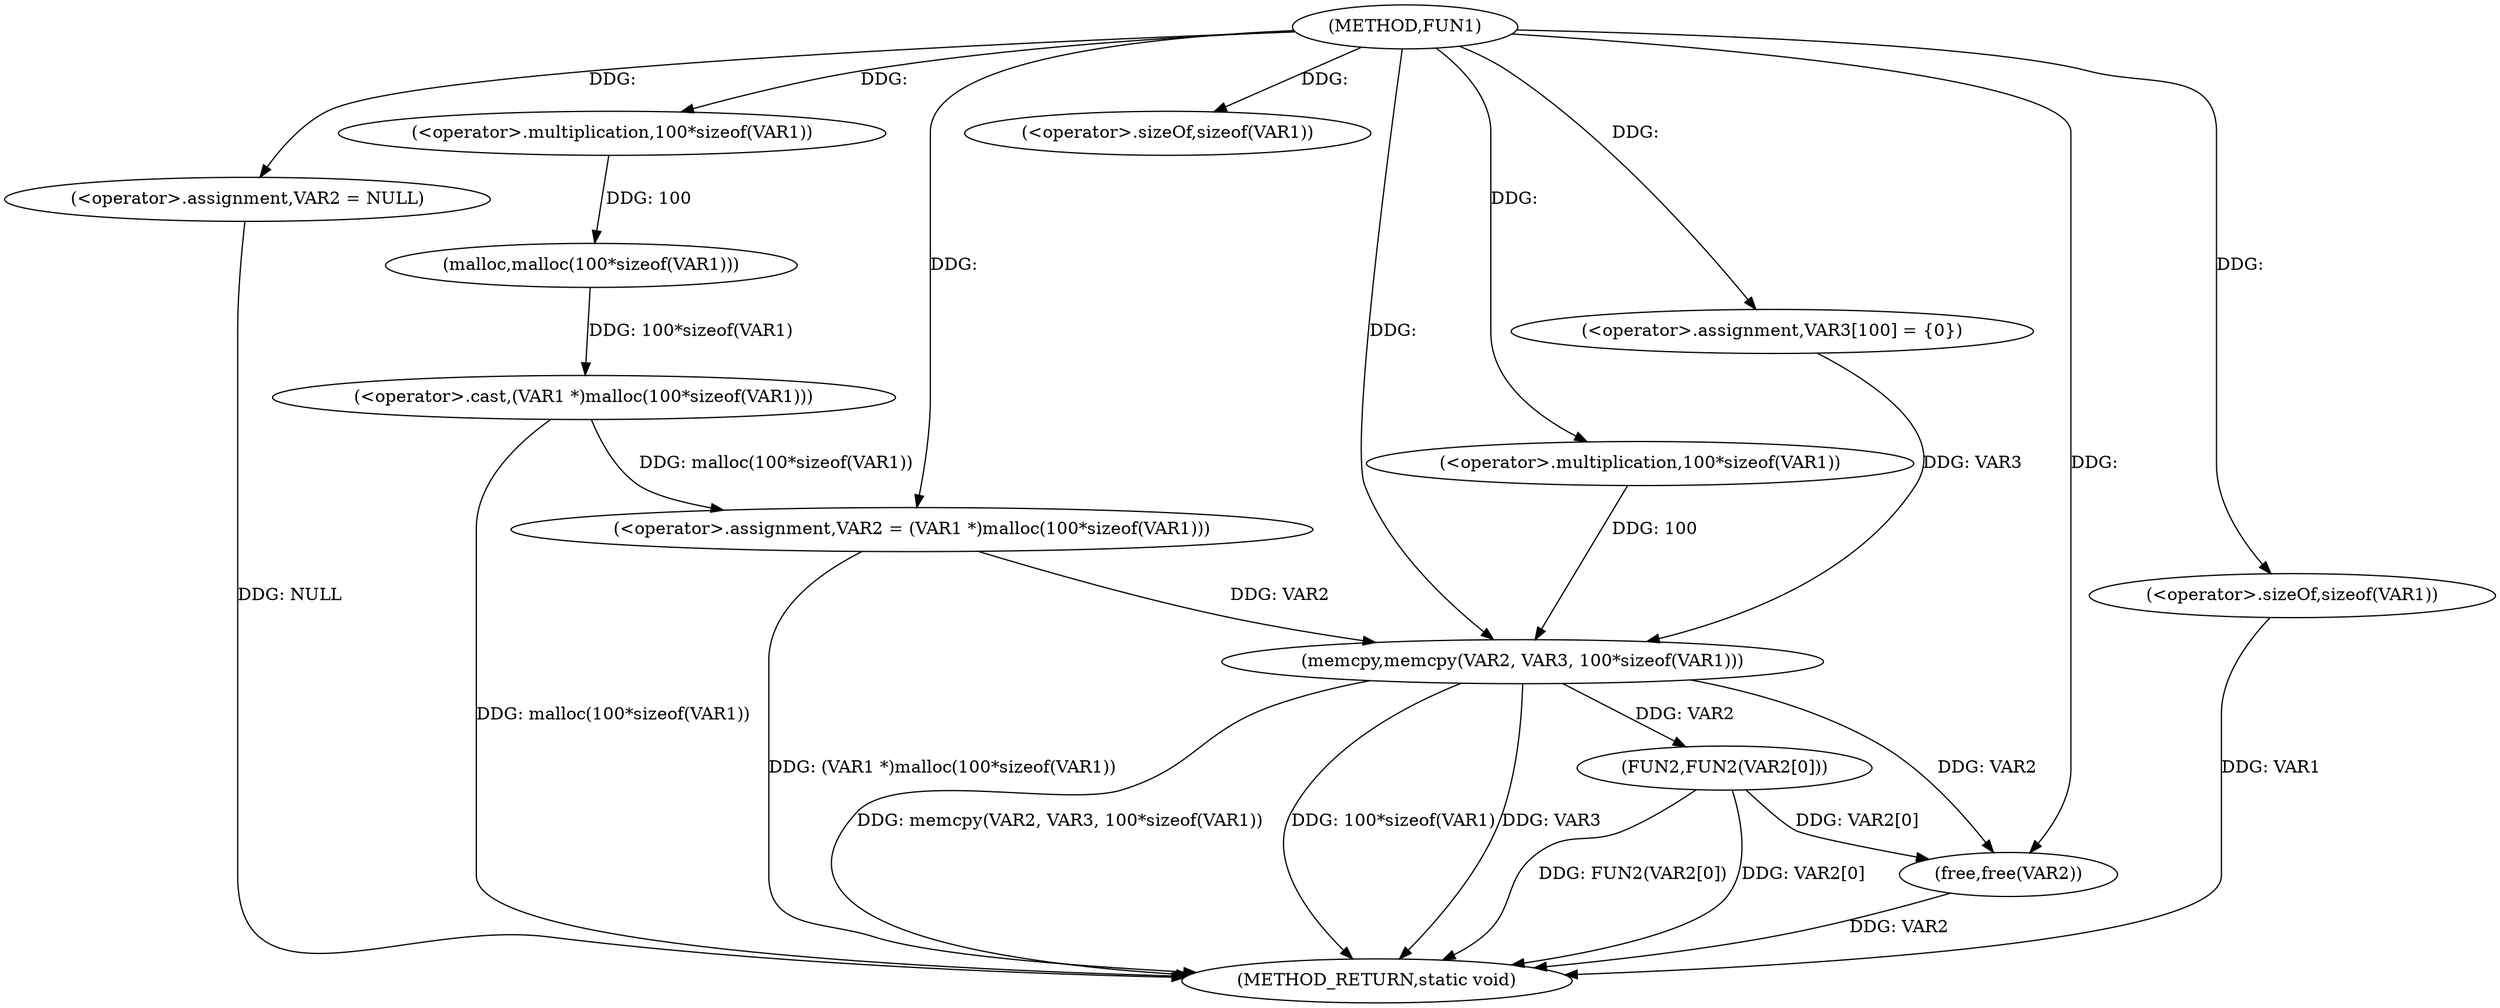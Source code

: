 digraph FUN1 {  
"1000100" [label = "(METHOD,FUN1)" ]
"1000134" [label = "(METHOD_RETURN,static void)" ]
"1000103" [label = "(<operator>.assignment,VAR2 = NULL)" ]
"1000108" [label = "(<operator>.assignment,VAR2 = (VAR1 *)malloc(100*sizeof(VAR1)))" ]
"1000110" [label = "(<operator>.cast,(VAR1 *)malloc(100*sizeof(VAR1)))" ]
"1000112" [label = "(malloc,malloc(100*sizeof(VAR1)))" ]
"1000113" [label = "(<operator>.multiplication,100*sizeof(VAR1))" ]
"1000115" [label = "(<operator>.sizeOf,sizeof(VAR1))" ]
"1000119" [label = "(<operator>.assignment,VAR3[100] = {0})" ]
"1000121" [label = "(memcpy,memcpy(VAR2, VAR3, 100*sizeof(VAR1)))" ]
"1000124" [label = "(<operator>.multiplication,100*sizeof(VAR1))" ]
"1000126" [label = "(<operator>.sizeOf,sizeof(VAR1))" ]
"1000128" [label = "(FUN2,FUN2(VAR2[0]))" ]
"1000132" [label = "(free,free(VAR2))" ]
  "1000103" -> "1000134"  [ label = "DDG: NULL"] 
  "1000121" -> "1000134"  [ label = "DDG: memcpy(VAR2, VAR3, 100*sizeof(VAR1))"] 
  "1000126" -> "1000134"  [ label = "DDG: VAR1"] 
  "1000108" -> "1000134"  [ label = "DDG: (VAR1 *)malloc(100*sizeof(VAR1))"] 
  "1000128" -> "1000134"  [ label = "DDG: FUN2(VAR2[0])"] 
  "1000121" -> "1000134"  [ label = "DDG: 100*sizeof(VAR1)"] 
  "1000121" -> "1000134"  [ label = "DDG: VAR3"] 
  "1000128" -> "1000134"  [ label = "DDG: VAR2[0]"] 
  "1000132" -> "1000134"  [ label = "DDG: VAR2"] 
  "1000110" -> "1000134"  [ label = "DDG: malloc(100*sizeof(VAR1))"] 
  "1000100" -> "1000103"  [ label = "DDG: "] 
  "1000110" -> "1000108"  [ label = "DDG: malloc(100*sizeof(VAR1))"] 
  "1000100" -> "1000108"  [ label = "DDG: "] 
  "1000112" -> "1000110"  [ label = "DDG: 100*sizeof(VAR1)"] 
  "1000113" -> "1000112"  [ label = "DDG: 100"] 
  "1000100" -> "1000113"  [ label = "DDG: "] 
  "1000100" -> "1000115"  [ label = "DDG: "] 
  "1000100" -> "1000119"  [ label = "DDG: "] 
  "1000108" -> "1000121"  [ label = "DDG: VAR2"] 
  "1000100" -> "1000121"  [ label = "DDG: "] 
  "1000119" -> "1000121"  [ label = "DDG: VAR3"] 
  "1000124" -> "1000121"  [ label = "DDG: 100"] 
  "1000100" -> "1000124"  [ label = "DDG: "] 
  "1000100" -> "1000126"  [ label = "DDG: "] 
  "1000121" -> "1000128"  [ label = "DDG: VAR2"] 
  "1000128" -> "1000132"  [ label = "DDG: VAR2[0]"] 
  "1000121" -> "1000132"  [ label = "DDG: VAR2"] 
  "1000100" -> "1000132"  [ label = "DDG: "] 
}
